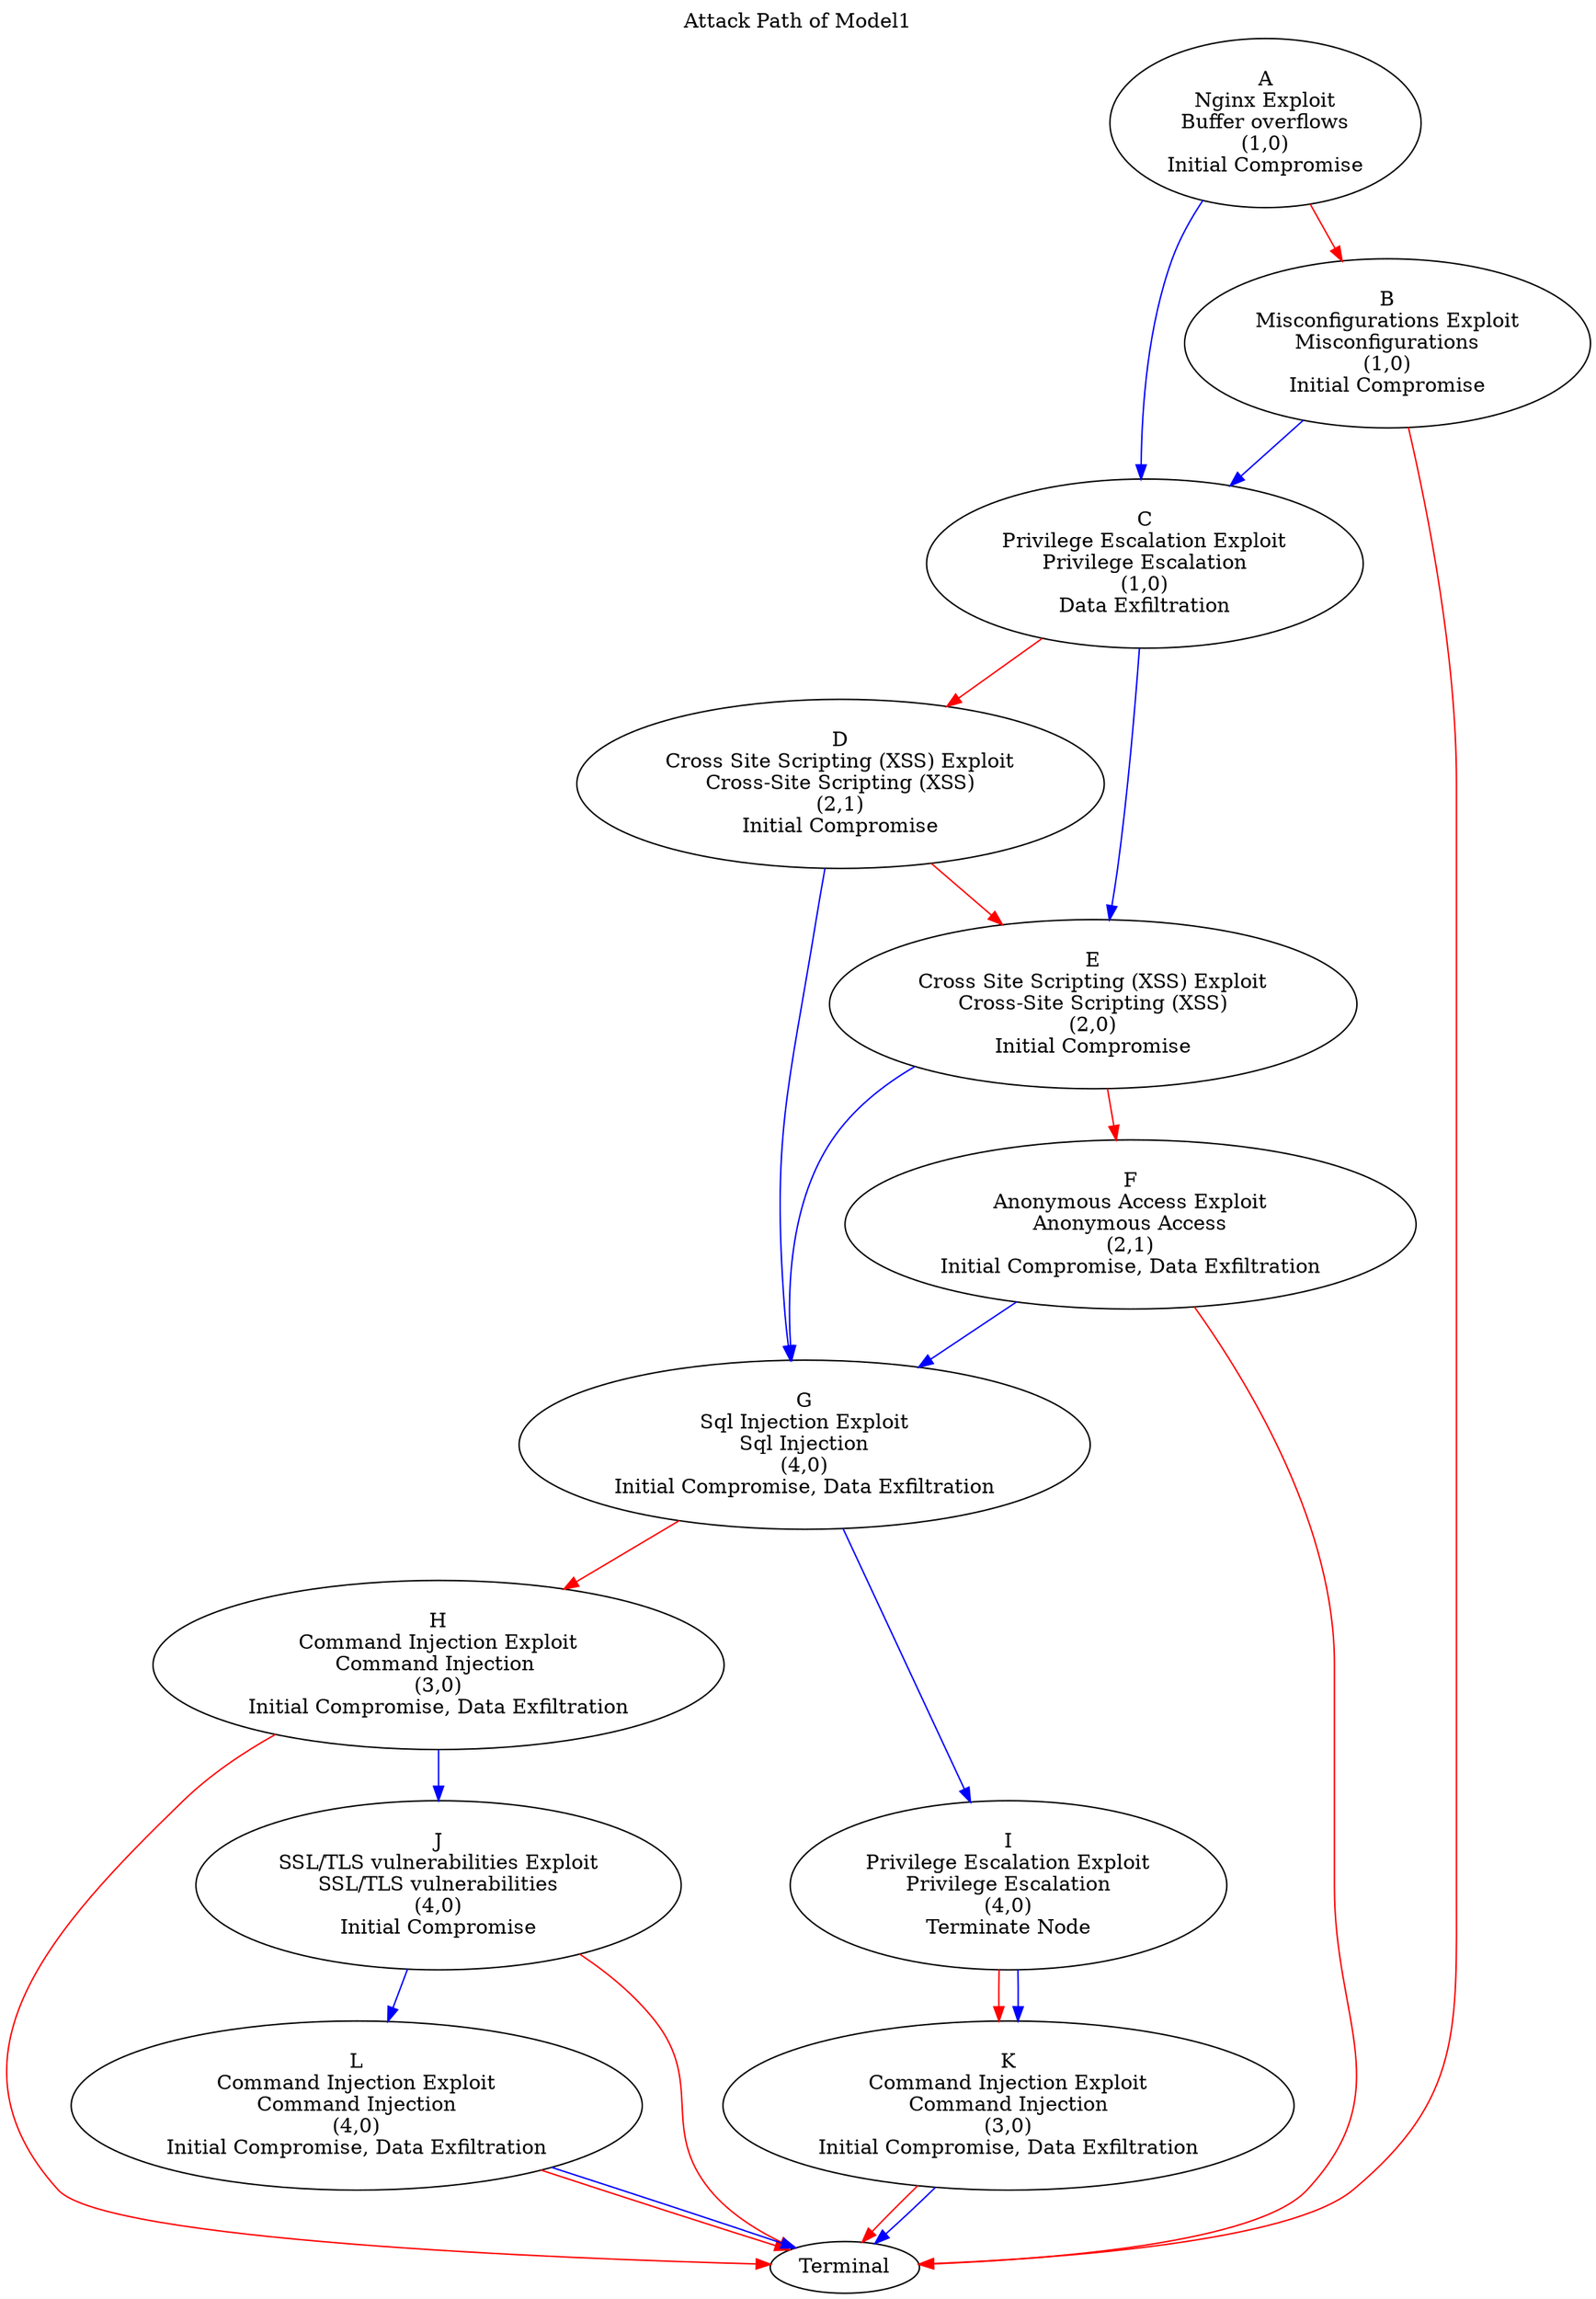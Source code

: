 digraph AttackPathModel {

    #layout=dot
    label = "Attack Path of Model1";
    labelloc = "t"; // place the label at the top
    #node [shape=record];

	A [label = "A\nNginx Exploit\nBuffer overflows\n(1,0)\nInitial Compromise"]
    B [label = "B\nMisconfigurations Exploit\nMisconfigurations\n(1,0)\nInitial Compromise"]
    C [label = "C\nPrivilege Escalation Exploit\nPrivilege Escalation\n(1,0)\nData Exfiltration"]
    D [label = "D\nCross Site Scripting (XSS) Exploit\nCross-Site Scripting (XSS)\n(2,1)\nInitial Compromise"]
    E [label = "E\nCross Site Scripting (XSS) Exploit\nCross-Site Scripting (XSS)\n(2,0)\nInitial Compromise"]
    F [label = "F\nAnonymous Access Exploit\nAnonymous Access\n(2,1)\nInitial Compromise, Data Exfiltration"]
    G [label = "G\nSql Injection Exploit\nSql Injection\n(4,0)\nInitial Compromise, Data Exfiltration"]
    H [label = "H\nCommand Injection Exploit\nCommand Injection \n(3,0)\nInitial Compromise, Data Exfiltration"]
    I [label = "I\nPrivilege Escalation Exploit\nPrivilege Escalation\n(4,0)\nTerminate Node"]
    J [label = "J\nSSL/TLS vulnerabilities Exploit\nSSL/TLS vulnerabilities\n(4,0)\nInitial Compromise"]
    K [label = "K\nCommand Injection Exploit\nCommand Injection\n(3,0)\nInitial Compromise, Data Exfiltration"]
    L [label = "L\nCommand Injection Exploit\nCommand Injection\n(4,0)\nInitial Compromise, Data Exfiltration"]


    T [label = "Terminal"]
    
	A -> B [color=red]
    A -> C [color=blue]

    B -> T [color=red]
    B -> C [color=blue]

    C -> D [color=red]
    C -> E [color=blue]

    D -> E [color=red]
    D -> G [color=blue]

    E -> F [color=red]
    E -> G [color=blue]

    F -> T [color=red]
    F -> G [color=blue]

    G -> H [color=red]
    G -> I [color=blue]

    H -> T [color=red]
    H -> J [color=blue]

    I -> K [color=red]
    I -> K [color=blue]

    J -> T [color=red]
    J -> L [color=blue]

    K -> T [color=red]
    K -> T [color=blue]

    L -> T [color=red]
    L -> T [color=blue]

}
